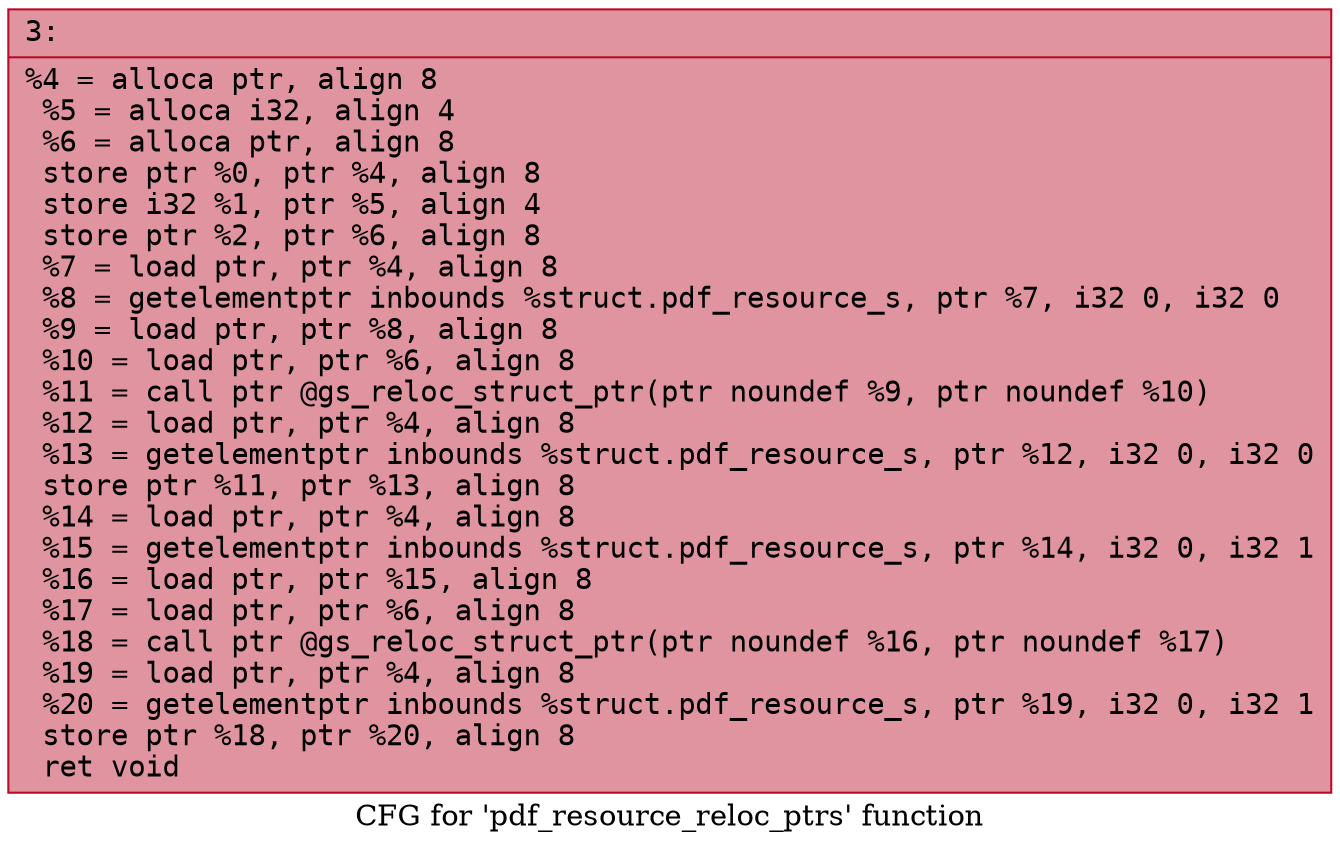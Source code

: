 digraph "CFG for 'pdf_resource_reloc_ptrs' function" {
	label="CFG for 'pdf_resource_reloc_ptrs' function";

	Node0x6000020a0870 [shape=record,color="#b70d28ff", style=filled, fillcolor="#b70d2870" fontname="Courier",label="{3:\l|  %4 = alloca ptr, align 8\l  %5 = alloca i32, align 4\l  %6 = alloca ptr, align 8\l  store ptr %0, ptr %4, align 8\l  store i32 %1, ptr %5, align 4\l  store ptr %2, ptr %6, align 8\l  %7 = load ptr, ptr %4, align 8\l  %8 = getelementptr inbounds %struct.pdf_resource_s, ptr %7, i32 0, i32 0\l  %9 = load ptr, ptr %8, align 8\l  %10 = load ptr, ptr %6, align 8\l  %11 = call ptr @gs_reloc_struct_ptr(ptr noundef %9, ptr noundef %10)\l  %12 = load ptr, ptr %4, align 8\l  %13 = getelementptr inbounds %struct.pdf_resource_s, ptr %12, i32 0, i32 0\l  store ptr %11, ptr %13, align 8\l  %14 = load ptr, ptr %4, align 8\l  %15 = getelementptr inbounds %struct.pdf_resource_s, ptr %14, i32 0, i32 1\l  %16 = load ptr, ptr %15, align 8\l  %17 = load ptr, ptr %6, align 8\l  %18 = call ptr @gs_reloc_struct_ptr(ptr noundef %16, ptr noundef %17)\l  %19 = load ptr, ptr %4, align 8\l  %20 = getelementptr inbounds %struct.pdf_resource_s, ptr %19, i32 0, i32 1\l  store ptr %18, ptr %20, align 8\l  ret void\l}"];
}
